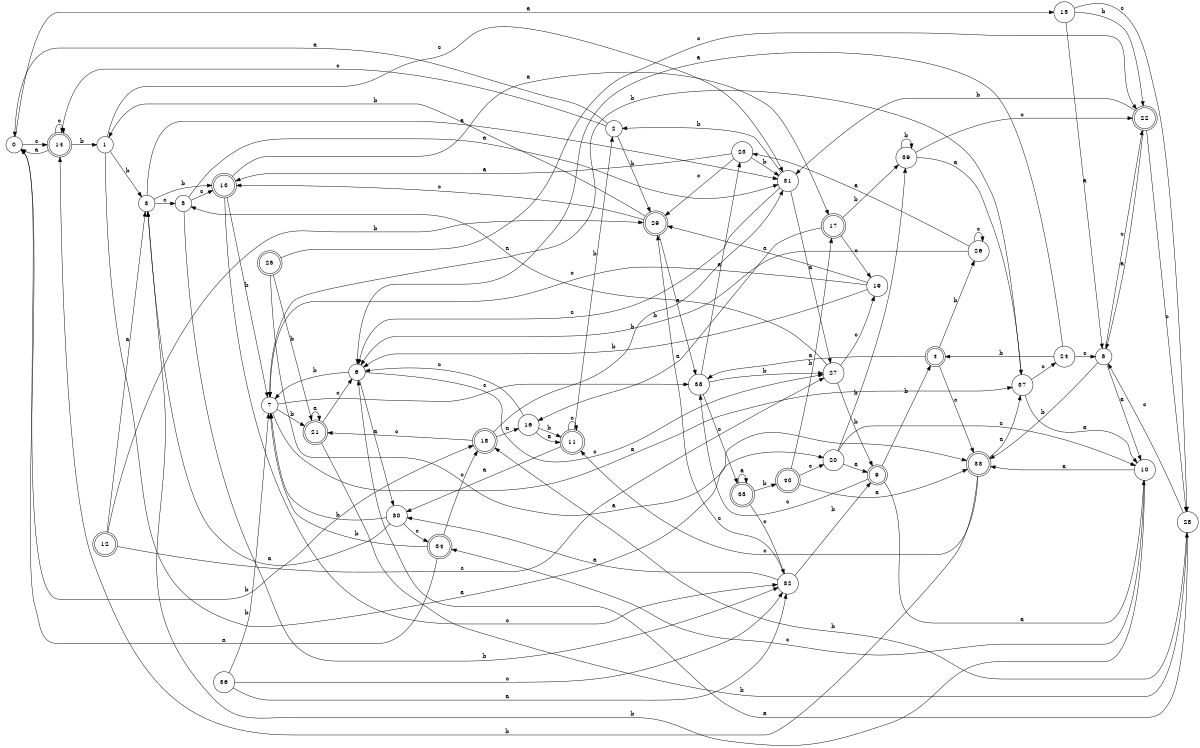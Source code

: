 digraph n33_10 {
__start0 [label="" shape="none"];

rankdir=LR;
size="8,5";

s0 [style="filled", color="black", fillcolor="white" shape="circle", label="0"];
s1 [style="filled", color="black", fillcolor="white" shape="circle", label="1"];
s2 [style="filled", color="black", fillcolor="white" shape="circle", label="2"];
s3 [style="filled", color="black", fillcolor="white" shape="circle", label="3"];
s4 [style="rounded,filled", color="black", fillcolor="white" shape="doublecircle", label="4"];
s5 [style="filled", color="black", fillcolor="white" shape="circle", label="5"];
s6 [style="filled", color="black", fillcolor="white" shape="circle", label="6"];
s7 [style="filled", color="black", fillcolor="white" shape="circle", label="7"];
s8 [style="filled", color="black", fillcolor="white" shape="circle", label="8"];
s9 [style="rounded,filled", color="black", fillcolor="white" shape="doublecircle", label="9"];
s10 [style="filled", color="black", fillcolor="white" shape="circle", label="10"];
s11 [style="rounded,filled", color="black", fillcolor="white" shape="doublecircle", label="11"];
s12 [style="rounded,filled", color="black", fillcolor="white" shape="doublecircle", label="12"];
s13 [style="rounded,filled", color="black", fillcolor="white" shape="doublecircle", label="13"];
s14 [style="rounded,filled", color="black", fillcolor="white" shape="doublecircle", label="14"];
s15 [style="filled", color="black", fillcolor="white" shape="circle", label="15"];
s16 [style="filled", color="black", fillcolor="white" shape="circle", label="16"];
s17 [style="rounded,filled", color="black", fillcolor="white" shape="doublecircle", label="17"];
s18 [style="rounded,filled", color="black", fillcolor="white" shape="doublecircle", label="18"];
s19 [style="filled", color="black", fillcolor="white" shape="circle", label="19"];
s20 [style="filled", color="black", fillcolor="white" shape="circle", label="20"];
s21 [style="rounded,filled", color="black", fillcolor="white" shape="doublecircle", label="21"];
s22 [style="rounded,filled", color="black", fillcolor="white" shape="doublecircle", label="22"];
s23 [style="filled", color="black", fillcolor="white" shape="circle", label="23"];
s24 [style="filled", color="black", fillcolor="white" shape="circle", label="24"];
s25 [style="rounded,filled", color="black", fillcolor="white" shape="doublecircle", label="25"];
s26 [style="filled", color="black", fillcolor="white" shape="circle", label="26"];
s27 [style="filled", color="black", fillcolor="white" shape="circle", label="27"];
s28 [style="filled", color="black", fillcolor="white" shape="circle", label="28"];
s29 [style="rounded,filled", color="black", fillcolor="white" shape="doublecircle", label="29"];
s30 [style="filled", color="black", fillcolor="white" shape="circle", label="30"];
s31 [style="filled", color="black", fillcolor="white" shape="circle", label="31"];
s32 [style="filled", color="black", fillcolor="white" shape="circle", label="32"];
s33 [style="rounded,filled", color="black", fillcolor="white" shape="doublecircle", label="33"];
s34 [style="rounded,filled", color="black", fillcolor="white" shape="doublecircle", label="34"];
s35 [style="rounded,filled", color="black", fillcolor="white" shape="doublecircle", label="35"];
s36 [style="filled", color="black", fillcolor="white" shape="circle", label="36"];
s37 [style="filled", color="black", fillcolor="white" shape="circle", label="37"];
s38 [style="filled", color="black", fillcolor="white" shape="circle", label="38"];
s39 [style="filled", color="black", fillcolor="white" shape="circle", label="39"];
s40 [style="rounded,filled", color="black", fillcolor="white" shape="doublecircle", label="40"];
s0 -> s15 [label="a"];
s0 -> s18 [label="b"];
s0 -> s14 [label="c"];
s1 -> s20 [label="a"];
s1 -> s3 [label="b"];
s1 -> s31 [label="c"];
s2 -> s0 [label="a"];
s2 -> s29 [label="b"];
s2 -> s14 [label="c"];
s3 -> s31 [label="a"];
s3 -> s13 [label="b"];
s3 -> s5 [label="c"];
s4 -> s38 [label="a"];
s4 -> s26 [label="b"];
s4 -> s33 [label="c"];
s5 -> s31 [label="a"];
s5 -> s32 [label="b"];
s5 -> s13 [label="c"];
s6 -> s30 [label="a"];
s6 -> s7 [label="b"];
s6 -> s27 [label="c"];
s7 -> s37 [label="a"];
s7 -> s21 [label="b"];
s7 -> s38 [label="c"];
s8 -> s10 [label="a"];
s8 -> s33 [label="b"];
s8 -> s22 [label="c"];
s9 -> s10 [label="a"];
s9 -> s4 [label="b"];
s9 -> s38 [label="c"];
s10 -> s33 [label="a"];
s10 -> s3 [label="b"];
s10 -> s34 [label="c"];
s11 -> s30 [label="a"];
s11 -> s2 [label="b"];
s11 -> s11 [label="c"];
s12 -> s3 [label="a"];
s12 -> s29 [label="b"];
s12 -> s27 [label="c"];
s13 -> s17 [label="a"];
s13 -> s7 [label="b"];
s13 -> s32 [label="c"];
s14 -> s0 [label="a"];
s14 -> s1 [label="b"];
s14 -> s14 [label="c"];
s15 -> s8 [label="a"];
s15 -> s22 [label="b"];
s15 -> s28 [label="c"];
s16 -> s11 [label="a"];
s16 -> s11 [label="b"];
s16 -> s6 [label="c"];
s17 -> s16 [label="a"];
s17 -> s39 [label="b"];
s17 -> s19 [label="c"];
s18 -> s16 [label="a"];
s18 -> s31 [label="b"];
s18 -> s21 [label="c"];
s19 -> s29 [label="a"];
s19 -> s6 [label="b"];
s19 -> s7 [label="c"];
s20 -> s9 [label="a"];
s20 -> s39 [label="b"];
s20 -> s10 [label="c"];
s21 -> s21 [label="a"];
s21 -> s28 [label="b"];
s21 -> s6 [label="c"];
s22 -> s8 [label="a"];
s22 -> s31 [label="b"];
s22 -> s28 [label="c"];
s23 -> s13 [label="a"];
s23 -> s31 [label="b"];
s23 -> s29 [label="c"];
s24 -> s6 [label="a"];
s24 -> s4 [label="b"];
s24 -> s8 [label="c"];
s25 -> s33 [label="a"];
s25 -> s21 [label="b"];
s25 -> s22 [label="c"];
s26 -> s23 [label="a"];
s26 -> s6 [label="b"];
s26 -> s26 [label="c"];
s27 -> s5 [label="a"];
s27 -> s9 [label="b"];
s27 -> s19 [label="c"];
s28 -> s6 [label="a"];
s28 -> s18 [label="b"];
s28 -> s8 [label="c"];
s29 -> s38 [label="a"];
s29 -> s1 [label="b"];
s29 -> s13 [label="c"];
s30 -> s3 [label="a"];
s30 -> s7 [label="b"];
s30 -> s34 [label="c"];
s31 -> s27 [label="a"];
s31 -> s2 [label="b"];
s31 -> s6 [label="c"];
s32 -> s30 [label="a"];
s32 -> s9 [label="b"];
s32 -> s29 [label="c"];
s33 -> s37 [label="a"];
s33 -> s14 [label="b"];
s33 -> s11 [label="c"];
s34 -> s0 [label="a"];
s34 -> s7 [label="b"];
s34 -> s18 [label="c"];
s35 -> s35 [label="a"];
s35 -> s40 [label="b"];
s35 -> s32 [label="c"];
s36 -> s32 [label="a"];
s36 -> s7 [label="b"];
s36 -> s32 [label="c"];
s37 -> s10 [label="a"];
s37 -> s7 [label="b"];
s37 -> s24 [label="c"];
s38 -> s23 [label="a"];
s38 -> s27 [label="b"];
s38 -> s35 [label="c"];
s39 -> s37 [label="a"];
s39 -> s39 [label="b"];
s39 -> s22 [label="c"];
s40 -> s33 [label="a"];
s40 -> s17 [label="b"];
s40 -> s20 [label="c"];

}